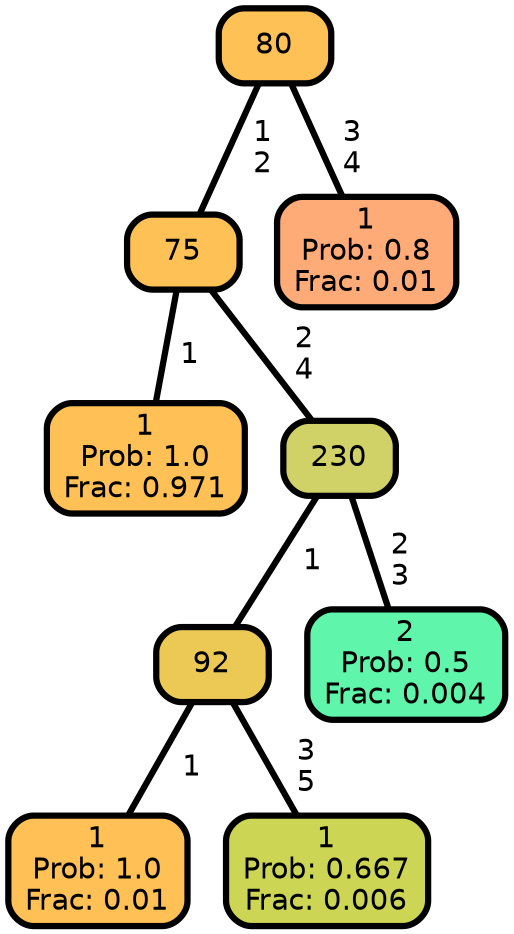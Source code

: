 graph Tree {
node [shape=box, style="filled, rounded",color="black",penwidth="3",fontcolor="black",                 fontname=helvetica] ;
graph [ranksep="0 equally", splines=straight,                 bgcolor=transparent, dpi=200] ;
edge [fontname=helvetica, color=black] ;
0 [label="1
Prob: 1.0
Frac: 0.971", fillcolor="#ffc155"] ;
1 [label="75", fillcolor="#fec155"] ;
2 [label="1
Prob: 1.0
Frac: 0.01", fillcolor="#ffc155"] ;
3 [label="92", fillcolor="#ecc855"] ;
4 [label="1
Prob: 0.667
Frac: 0.006", fillcolor="#cdd555"] ;
5 [label="230", fillcolor="#d0d166"] ;
6 [label="2
Prob: 0.5
Frac: 0.004", fillcolor="#5ff5aa"] ;
7 [label="80", fillcolor="#fec155"] ;
8 [label="1
Prob: 0.8
Frac: 0.01", fillcolor="#ffab77"] ;
1 -- 0 [label=" 1",penwidth=3] ;
1 -- 5 [label=" 2\n 4",penwidth=3] ;
3 -- 2 [label=" 1",penwidth=3] ;
3 -- 4 [label=" 3\n 5",penwidth=3] ;
5 -- 3 [label=" 1",penwidth=3] ;
5 -- 6 [label=" 2\n 3",penwidth=3] ;
7 -- 1 [label=" 1\n 2",penwidth=3] ;
7 -- 8 [label=" 3\n 4",penwidth=3] ;
{rank = same;}}